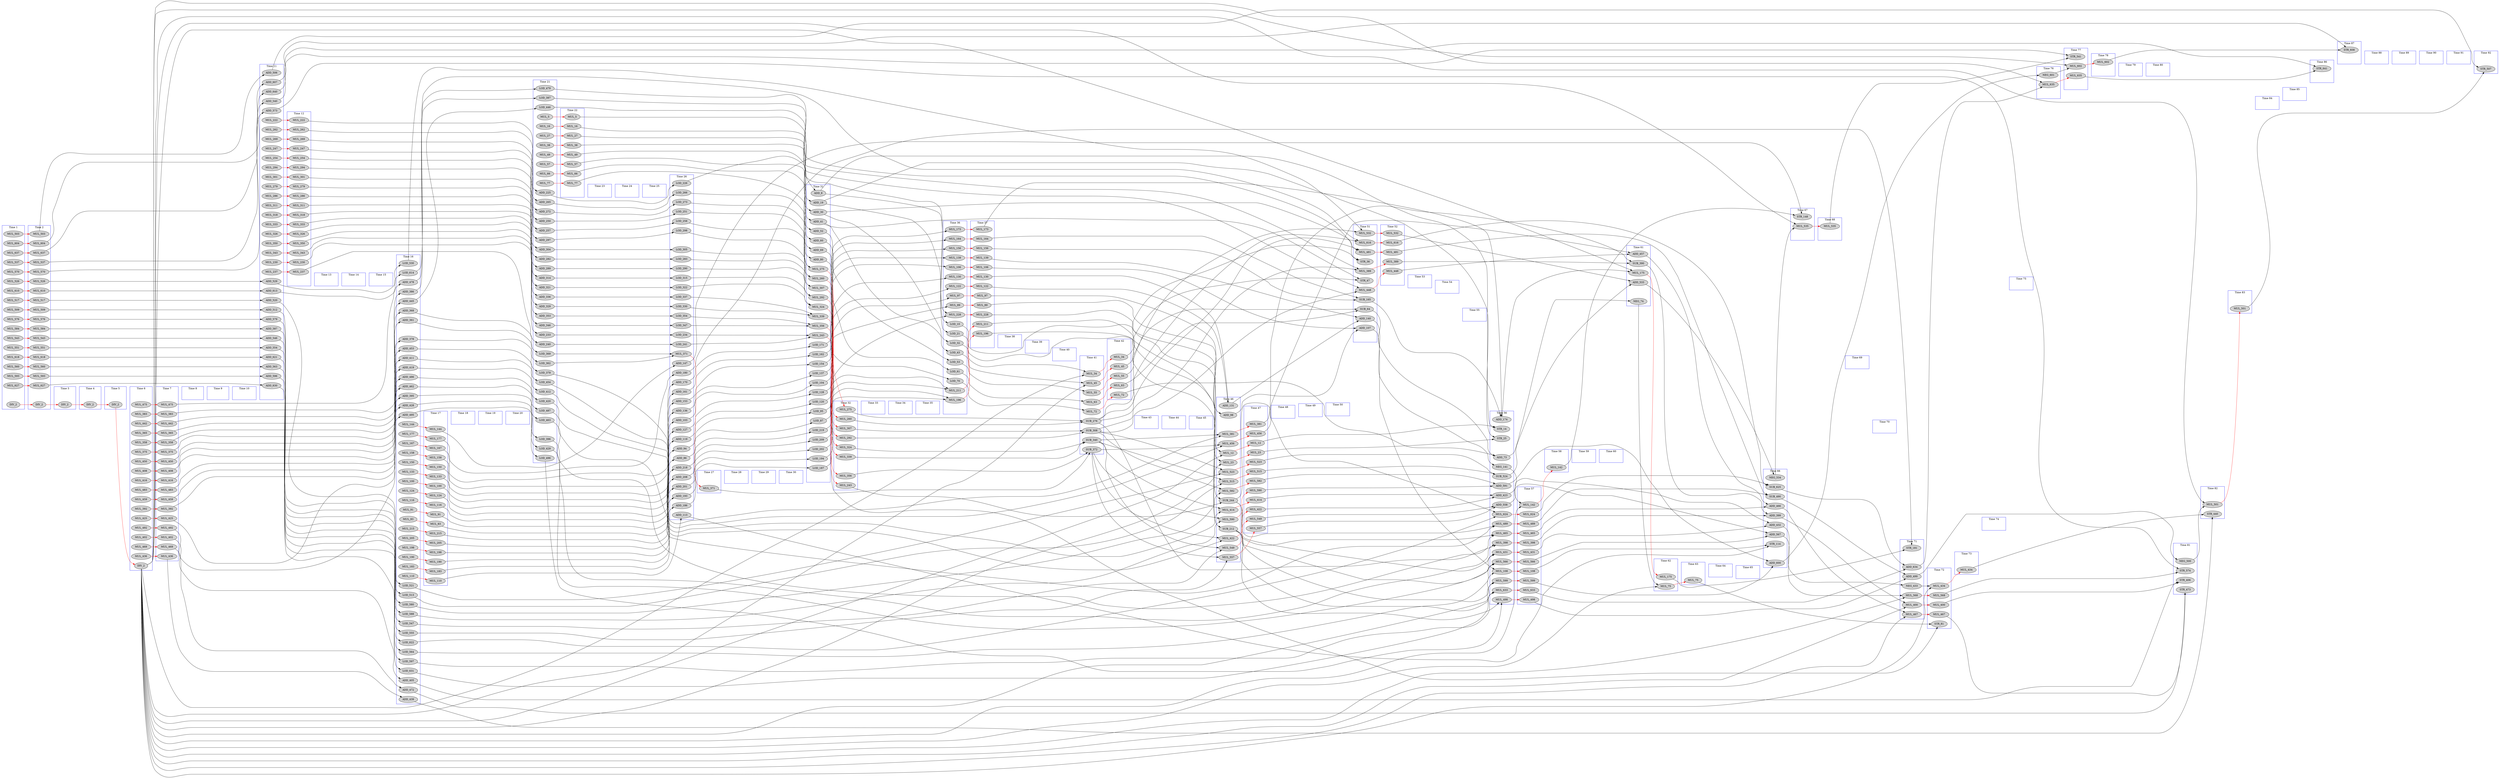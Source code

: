 digraph invert_matrix_general_dfg__3 {
  rankdir = LR;
  newrank="true"
  subgraph cluster_1 {
    rank=same;
    node [style=filled];
    label = "Time 1";
    color = blue;
    pseudo_1 [style=invis];
    DIV_2_0 [label=DIV_2]
    MUL_503_0 [label=MUL_503]
    MUL_509_0 [label=MUL_509]
    MUL_517_0 [label=MUL_517]
    MUL_526_0 [label=MUL_526]
    MUL_537_0 [label=MUL_537]
    MUL_543_0 [label=MUL_543]
    MUL_551_0 [label=MUL_551]
    MUL_560_0 [label=MUL_560]
    MUL_570_0 [label=MUL_570]
    MUL_576_0 [label=MUL_576]
    MUL_584_0 [label=MUL_584]
    MUL_593_0 [label=MUL_593]
    MUL_604_0 [label=MUL_604]
    MUL_610_0 [label=MUL_610]
    MUL_618_0 [label=MUL_618]
    MUL_627_0 [label=MUL_627]
    MUL_637_0 [label=MUL_637]
  }
  subgraph cluster_2 {
    rank=same;
    node [style=filled];
    label = "Time 2";
    color = blue;
    pseudo_2 [style=invis];
    DIV_2_1 [label=DIV_2]
    MUL_503_1 [label=MUL_503]
    MUL_509_1 [label=MUL_509]
    MUL_517_1 [label=MUL_517]
    MUL_526_1 [label=MUL_526]
    MUL_537_1 [label=MUL_537]
    MUL_543_1 [label=MUL_543]
    MUL_551_1 [label=MUL_551]
    MUL_560_1 [label=MUL_560]
    MUL_570_1 [label=MUL_570]
    MUL_576_1 [label=MUL_576]
    MUL_584_1 [label=MUL_584]
    MUL_593_1 [label=MUL_593]
    MUL_604_1 [label=MUL_604]
    MUL_610_1 [label=MUL_610]
    MUL_618_1 [label=MUL_618]
    MUL_627_1 [label=MUL_627]
    MUL_637_1 [label=MUL_637]
  }
  subgraph cluster_3 {
    rank=same;
    node [style=filled];
    label = "Time 3";
    color = blue;
    pseudo_3 [style=invis];
    DIV_2_2 [label=DIV_2]
  }
  subgraph cluster_4 {
    rank=same;
    node [style=filled];
    label = "Time 4";
    color = blue;
    pseudo_4 [style=invis];
    DIV_2_3 [label=DIV_2]
  }
  subgraph cluster_5 {
    rank=same;
    node [style=filled];
    label = "Time 5";
    color = blue;
    pseudo_5 [style=invis];
    DIV_2_4 [label=DIV_2]
  }
  subgraph cluster_6 {
    rank=same;
    node [style=filled];
    label = "Time 6";
    color = blue;
    pseudo_6 [style=invis];
    DIV_2_5 [label=DIV_2]
    MUL_358_0 [label=MUL_358]
    MUL_365_0 [label=MUL_365]
    MUL_375_0 [label=MUL_375]
    MUL_383_0 [label=MUL_383]
    MUL_392_0 [label=MUL_392]
    MUL_402_0 [label=MUL_402]
    MUL_408_0 [label=MUL_408]
    MUL_416_0 [label=MUL_416]
    MUL_425_0 [label=MUL_425]
    MUL_436_0 [label=MUL_436]
    MUL_442_0 [label=MUL_442]
    MUL_450_0 [label=MUL_450]
    MUL_459_0 [label=MUL_459]
    MUL_469_0 [label=MUL_469]
    MUL_475_0 [label=MUL_475]
    MUL_483_0 [label=MUL_483]
    MUL_492_0 [label=MUL_492]
  }
  subgraph cluster_7 {
    rank=same;
    node [style=filled];
    label = "Time 7";
    color = blue;
    pseudo_7 [style=invis];
    MUL_358_1 [label=MUL_358]
    MUL_365_1 [label=MUL_365]
    MUL_375_1 [label=MUL_375]
    MUL_383_1 [label=MUL_383]
    MUL_392_1 [label=MUL_392]
    MUL_402_1 [label=MUL_402]
    MUL_408_1 [label=MUL_408]
    MUL_416_1 [label=MUL_416]
    MUL_425_1 [label=MUL_425]
    MUL_436_1 [label=MUL_436]
    MUL_442_1 [label=MUL_442]
    MUL_450_1 [label=MUL_450]
    MUL_459_1 [label=MUL_459]
    MUL_469_1 [label=MUL_469]
    MUL_475_1 [label=MUL_475]
    MUL_483_1 [label=MUL_483]
    MUL_492_1 [label=MUL_492]
  }
  subgraph cluster_8 {
    rank=same;
    node [style=filled];
    label = "Time 8";
    color = blue;
    pseudo_8 [style=invis];
  }
  subgraph cluster_9 {
    rank=same;
    node [style=filled];
    label = "Time 9";
    color = blue;
    pseudo_9 [style=invis];
  }
  subgraph cluster_10 {
    rank=same;
    node [style=filled];
    label = "Time 10";
    color = blue;
    pseudo_10 [style=invis];
  }
  subgraph cluster_11 {
    rank=same;
    node [style=filled];
    label = "Time 11";
    color = blue;
    pseudo_11 [style=invis];
    MUL_222_0 [label=MUL_222]
    MUL_230_0 [label=MUL_230]
    MUL_237_0 [label=MUL_237]
    MUL_247_0 [label=MUL_247]
    MUL_254_0 [label=MUL_254]
    MUL_262_0 [label=MUL_262]
    MUL_269_0 [label=MUL_269]
    MUL_279_0 [label=MUL_279]
    MUL_286_0 [label=MUL_286]
    MUL_294_0 [label=MUL_294]
    MUL_301_0 [label=MUL_301]
    MUL_311_0 [label=MUL_311]
    MUL_318_0 [label=MUL_318]
    MUL_326_0 [label=MUL_326]
    MUL_333_0 [label=MUL_333]
    MUL_343_0 [label=MUL_343]
    MUL_350_0 [label=MUL_350]
    ADD_506
    ADD_512
    ADD_520
    ADD_529
    ADD_540
    ADD_546
    ADD_554
    ADD_563
    ADD_573
    ADD_579
    ADD_587
    ADD_596
    ADD_607
    ADD_613
    ADD_621
    ADD_630
    ADD_640
  }
  subgraph cluster_12 {
    rank=same;
    node [style=filled];
    label = "Time 12";
    color = blue;
    pseudo_12 [style=invis];
    MUL_222_1 [label=MUL_222]
    MUL_230_1 [label=MUL_230]
    MUL_237_1 [label=MUL_237]
    MUL_247_1 [label=MUL_247]
    MUL_254_1 [label=MUL_254]
    MUL_262_1 [label=MUL_262]
    MUL_269_1 [label=MUL_269]
    MUL_279_1 [label=MUL_279]
    MUL_286_1 [label=MUL_286]
    MUL_294_1 [label=MUL_294]
    MUL_301_1 [label=MUL_301]
    MUL_311_1 [label=MUL_311]
    MUL_318_1 [label=MUL_318]
    MUL_326_1 [label=MUL_326]
    MUL_333_1 [label=MUL_333]
    MUL_343_1 [label=MUL_343]
    MUL_350_1 [label=MUL_350]
  }
  subgraph cluster_13 {
    rank=same;
    node [style=filled];
    label = "Time 13";
    color = blue;
    pseudo_13 [style=invis];
  }
  subgraph cluster_14 {
    rank=same;
    node [style=filled];
    label = "Time 14";
    color = blue;
    pseudo_14 [style=invis];
  }
  subgraph cluster_15 {
    rank=same;
    node [style=filled];
    label = "Time 15";
    color = blue;
    pseudo_15 [style=invis];
  }
  subgraph cluster_16 {
    rank=same;
    node [style=filled];
    label = "Time 16";
    color = blue;
    pseudo_16 [style=invis];
    MUL_83_0 [label=MUL_83]
    MUL_91_0 [label=MUL_91]
    MUL_100_0 [label=MUL_100]
    MUL_110_0 [label=MUL_110]
    MUL_116_0 [label=MUL_116]
    MUL_124_0 [label=MUL_124]
    MUL_133_0 [label=MUL_133]
    MUL_144_0 [label=MUL_144]
    MUL_150_0 [label=MUL_150]
    MUL_158_0 [label=MUL_158]
    MUL_167_0 [label=MUL_167]
    MUL_177_0 [label=MUL_177]
    MUL_183_0 [label=MUL_183]
    MUL_190_0 [label=MUL_190]
    MUL_198_0 [label=MUL_198]
    MUL_205_0 [label=MUL_205]
    MUL_215_0 [label=MUL_215]
    ADD_361
    ADD_368
    ADD_378
    ADD_386
    ADD_395
    ADD_405
    ADD_411
    ADD_419
    ADD_428
    ADD_439
    ADD_445
    ADD_453
    ADD_462
    ADD_472
    ADD_478
    ADD_486
    ADD_495
    LOD_513
    LOD_521
    LOD_530
    LOD_547
    LOD_555
    LOD_564
    LOD_580
    LOD_588
    LOD_597
    LOD_614
    LOD_622
    LOD_631
  }
  subgraph cluster_17 {
    rank=same;
    node [style=filled];
    label = "Time 17";
    color = blue;
    pseudo_17 [style=invis];
    MUL_83_1 [label=MUL_83]
    MUL_91_1 [label=MUL_91]
    MUL_100_1 [label=MUL_100]
    MUL_110_1 [label=MUL_110]
    MUL_116_1 [label=MUL_116]
    MUL_124_1 [label=MUL_124]
    MUL_133_1 [label=MUL_133]
    MUL_144_1 [label=MUL_144]
    MUL_150_1 [label=MUL_150]
    MUL_158_1 [label=MUL_158]
    MUL_167_1 [label=MUL_167]
    MUL_177_1 [label=MUL_177]
    MUL_183_1 [label=MUL_183]
    MUL_190_1 [label=MUL_190]
    MUL_198_1 [label=MUL_198]
    MUL_205_1 [label=MUL_205]
    MUL_215_1 [label=MUL_215]
  }
  subgraph cluster_18 {
    rank=same;
    node [style=filled];
    label = "Time 18";
    color = blue;
    pseudo_18 [style=invis];
  }
  subgraph cluster_19 {
    rank=same;
    node [style=filled];
    label = "Time 19";
    color = blue;
    pseudo_19 [style=invis];
  }
  subgraph cluster_20 {
    rank=same;
    node [style=filled];
    label = "Time 20";
    color = blue;
    pseudo_20 [style=invis];
  }
  subgraph cluster_21 {
    rank=same;
    node [style=filled];
    label = "Time 21";
    color = blue;
    pseudo_21 [style=invis];
    MUL_5_0 [label=MUL_5]
    MUL_16_0 [label=MUL_16]
    MUL_27_0 [label=MUL_27]
    MUL_38_0 [label=MUL_38]
    MUL_49_0 [label=MUL_49]
    MUL_57_0 [label=MUL_57]
    MUL_66_0 [label=MUL_66]
    MUL_77_0 [label=MUL_77]
    ADD_225
    ADD_233
    ADD_240
    ADD_250
    ADD_257
    ADD_265
    ADD_272
    ADD_282
    ADD_289
    ADD_297
    ADD_304
    ADD_314
    ADD_321
    ADD_329
    ADD_336
    ADD_346
    ADD_353
    LOD_362
    LOD_369
    LOD_379
    LOD_387
    LOD_396
    LOD_412
    LOD_420
    LOD_429
    LOD_446
    LOD_454
    LOD_463
    LOD_479
    LOD_487
    LOD_496
  }
  subgraph cluster_22 {
    rank=same;
    node [style=filled];
    label = "Time 22";
    color = blue;
    pseudo_22 [style=invis];
    MUL_5_1 [label=MUL_5]
    MUL_16_1 [label=MUL_16]
    MUL_27_1 [label=MUL_27]
    MUL_38_1 [label=MUL_38]
    MUL_49_1 [label=MUL_49]
    MUL_57_1 [label=MUL_57]
    MUL_66_1 [label=MUL_66]
    MUL_77_1 [label=MUL_77]
  }
  subgraph cluster_23 {
    rank=same;
    node [style=filled];
    label = "Time 23";
    color = blue;
    pseudo_23 [style=invis];
  }
  subgraph cluster_24 {
    rank=same;
    node [style=filled];
    label = "Time 24";
    color = blue;
    pseudo_24 [style=invis];
  }
  subgraph cluster_25 {
    rank=same;
    node [style=filled];
    label = "Time 25";
    color = blue;
    pseudo_25 [style=invis];
  }
  subgraph cluster_26 {
    rank=same;
    node [style=filled];
    label = "Time 26";
    color = blue;
    pseudo_26 [style=invis];
    ADD_86
    ADD_94
    ADD_103
    ADD_113
    ADD_119
    ADD_127
    ADD_136
    ADD_147
    ADD_153
    ADD_161
    ADD_170
    ADD_180
    ADD_186
    ADD_193
    ADD_201
    ADD_208
    ADD_218
    LOD_226
    LOD_234
    LOD_241
    LOD_251
    LOD_258
    LOD_266
    LOD_273
    LOD_283
    LOD_290
    LOD_298
    LOD_305
    LOD_315
    LOD_322
    LOD_330
    LOD_337
    LOD_347
    LOD_354
    MUL_371_0 [label=MUL_371]
  }
  subgraph cluster_27 {
    rank=same;
    node [style=filled];
    label = "Time 27";
    color = blue;
    pseudo_27 [style=invis];
    MUL_371_1 [label=MUL_371]
  }
  subgraph cluster_28 {
    rank=same;
    node [style=filled];
    label = "Time 28";
    color = blue;
    pseudo_28 [style=invis];
  }
  subgraph cluster_29 {
    rank=same;
    node [style=filled];
    label = "Time 29";
    color = blue;
    pseudo_29 [style=invis];
  }
  subgraph cluster_30 {
    rank=same;
    node [style=filled];
    label = "Time 30";
    color = blue;
    pseudo_30 [style=invis];
  }
  subgraph cluster_31 {
    rank=same;
    node [style=filled];
    label = "Time 31";
    color = blue;
    pseudo_31 [style=invis];
    ADD_8
    ADD_19
    ADD_30
    ADD_41
    ADD_52
    ADD_60
    ADD_69
    ADD_80
    LOD_87
    LOD_95
    LOD_104
    LOD_120
    LOD_128
    LOD_137
    LOD_154
    LOD_162
    LOD_171
    LOD_187
    LOD_194
    LOD_202
    LOD_209
    LOD_219
    MUL_243_0 [label=MUL_243]
    MUL_260_0 [label=MUL_260]
    MUL_275_0 [label=MUL_275]
    MUL_292_0 [label=MUL_292]
    MUL_307_0 [label=MUL_307]
    MUL_324_0 [label=MUL_324]
    MUL_339_0 [label=MUL_339]
    MUL_356_0 [label=MUL_356]
  }
  subgraph cluster_32 {
    rank=same;
    node [style=filled];
    label = "Time 32";
    color = blue;
    pseudo_32 [style=invis];
    MUL_243_1 [label=MUL_243]
    MUL_260_1 [label=MUL_260]
    MUL_275_1 [label=MUL_275]
    MUL_292_1 [label=MUL_292]
    MUL_307_1 [label=MUL_307]
    MUL_324_1 [label=MUL_324]
    MUL_339_1 [label=MUL_339]
    MUL_356_1 [label=MUL_356]
  }
  subgraph cluster_33 {
    rank=same;
    node [style=filled];
    label = "Time 33";
    color = blue;
    pseudo_33 [style=invis];
  }
  subgraph cluster_34 {
    rank=same;
    node [style=filled];
    label = "Time 34";
    color = blue;
    pseudo_34 [style=invis];
  }
  subgraph cluster_35 {
    rank=same;
    node [style=filled];
    label = "Time 35";
    color = blue;
    pseudo_35 [style=invis];
  }
  subgraph cluster_36 {
    rank=same;
    node [style=filled];
    label = "Time 36";
    color = blue;
    pseudo_36 [style=invis];
    LOD_10
    LOD_21
    LOD_32
    LOD_43
    LOD_53
    LOD_61
    LOD_70
    MUL_89_0 [label=MUL_89]
    MUL_97_0 [label=MUL_97]
    MUL_106_0 [label=MUL_106]
    MUL_122_0 [label=MUL_122]
    MUL_130_0 [label=MUL_130]
    MUL_139_0 [label=MUL_139]
    MUL_156_0 [label=MUL_156]
    MUL_164_0 [label=MUL_164]
    MUL_173_0 [label=MUL_173]
    MUL_196_0 [label=MUL_196]
    MUL_211_0 [label=MUL_211]
    MUL_228_0 [label=MUL_228]
  }
  subgraph cluster_37 {
    rank=same;
    node [style=filled];
    label = "Time 37";
    color = blue;
    pseudo_37 [style=invis];
    MUL_89_1 [label=MUL_89]
    MUL_97_1 [label=MUL_97]
    MUL_106_1 [label=MUL_106]
    MUL_122_1 [label=MUL_122]
    MUL_130_1 [label=MUL_130]
    MUL_139_1 [label=MUL_139]
    MUL_156_1 [label=MUL_156]
    MUL_164_1 [label=MUL_164]
    MUL_173_1 [label=MUL_173]
    MUL_196_1 [label=MUL_196]
    MUL_211_1 [label=MUL_211]
    MUL_228_1 [label=MUL_228]
  }
  subgraph cluster_38 {
    rank=same;
    node [style=filled];
    label = "Time 38";
    color = blue;
    pseudo_38 [style=invis];
  }
  subgraph cluster_39 {
    rank=same;
    node [style=filled];
    label = "Time 39";
    color = blue;
    pseudo_39 [style=invis];
  }
  subgraph cluster_40 {
    rank=same;
    node [style=filled];
    label = "Time 40";
    color = blue;
    pseudo_40 [style=invis];
  }
  subgraph cluster_41 {
    rank=same;
    node [style=filled];
    label = "Time 41";
    color = blue;
    pseudo_41 [style=invis];
    MUL_34_0 [label=MUL_34]
    MUL_45_0 [label=MUL_45]
    MUL_55_0 [label=MUL_55]
    MUL_63_0 [label=MUL_63]
    MUL_72_0 [label=MUL_72]
    SUB_276
    SUB_308
    SUB_340
    SUB_372
  }
  subgraph cluster_42 {
    rank=same;
    node [style=filled];
    label = "Time 42";
    color = blue;
    pseudo_42 [style=invis];
    MUL_34_1 [label=MUL_34]
    MUL_45_1 [label=MUL_45]
    MUL_55_1 [label=MUL_55]
    MUL_63_1 [label=MUL_63]
    MUL_72_1 [label=MUL_72]
  }
  subgraph cluster_43 {
    rank=same;
    node [style=filled];
    label = "Time 43";
    color = blue;
    pseudo_43 [style=invis];
  }
  subgraph cluster_44 {
    rank=same;
    node [style=filled];
    label = "Time 44";
    color = blue;
    pseudo_44 [style=invis];
  }
  subgraph cluster_45 {
    rank=same;
    node [style=filled];
    label = "Time 45";
    color = blue;
    pseudo_45 [style=invis];
  }
  subgraph cluster_46 {
    rank=same;
    node [style=filled];
    label = "Time 46";
    color = blue;
    pseudo_46 [style=invis];
    MUL_12_0 [label=MUL_12]
    MUL_23_0 [label=MUL_23]
    ADD_98
    ADD_131
    SUB_212
    SUB_244
    MUL_381_0 [label=MUL_381]
    MUL_414_0 [label=MUL_414]
    MUL_422_0 [label=MUL_422]
    MUL_456_0 [label=MUL_456]
    MUL_515_0 [label=MUL_515]
    MUL_523_0 [label=MUL_523]
    MUL_549_0 [label=MUL_549]
    MUL_557_0 [label=MUL_557]
    MUL_582_0 [label=MUL_582]
    MUL_590_0 [label=MUL_590]
  }
  subgraph cluster_47 {
    rank=same;
    node [style=filled];
    label = "Time 47";
    color = blue;
    pseudo_47 [style=invis];
    MUL_12_1 [label=MUL_12]
    MUL_23_1 [label=MUL_23]
    MUL_381_1 [label=MUL_381]
    MUL_414_1 [label=MUL_414]
    MUL_422_1 [label=MUL_422]
    MUL_456_1 [label=MUL_456]
    MUL_515_1 [label=MUL_515]
    MUL_523_1 [label=MUL_523]
    MUL_549_1 [label=MUL_549]
    MUL_557_1 [label=MUL_557]
    MUL_582_1 [label=MUL_582]
    MUL_590_1 [label=MUL_590]
  }
  subgraph cluster_48 {
    rank=same;
    node [style=filled];
    label = "Time 48";
    color = blue;
    pseudo_48 [style=invis];
  }
  subgraph cluster_49 {
    rank=same;
    node [style=filled];
    label = "Time 49";
    color = blue;
    pseudo_49 [style=invis];
  }
  subgraph cluster_50 {
    rank=same;
    node [style=filled];
    label = "Time 50";
    color = blue;
    pseudo_50 [style=invis];
  }
  subgraph cluster_51 {
    rank=same;
    node [style=filled];
    label = "Time 51";
    color = blue;
    pseudo_51 [style=invis];
    STR_36
    STR_47
    SUB_64
    ADD_107
    ADD_140
    SUB_165
    MUL_389_0 [label=MUL_389]
    MUL_448_0 [label=MUL_448]
    MUL_481_0 [label=MUL_481]
    MUL_532_0 [label=MUL_532]
    MUL_616_0 [label=MUL_616]
  }
  subgraph cluster_52 {
    rank=same;
    node [style=filled];
    label = "Time 52";
    color = blue;
    pseudo_52 [style=invis];
    MUL_389_1 [label=MUL_389]
    MUL_448_1 [label=MUL_448]
    MUL_481_1 [label=MUL_481]
    MUL_532_1 [label=MUL_532]
    MUL_616_1 [label=MUL_616]
  }
  subgraph cluster_53 {
    rank=same;
    node [style=filled];
    label = "Time 53";
    color = blue;
    pseudo_53 [style=invis];
  }
  subgraph cluster_54 {
    rank=same;
    node [style=filled];
    label = "Time 54";
    color = blue;
    pseudo_54 [style=invis];
  }
  subgraph cluster_55 {
    rank=same;
    node [style=filled];
    label = "Time 55";
    color = blue;
    pseudo_55 [style=invis];
  }
  subgraph cluster_56 {
    rank=same;
    node [style=filled];
    label = "Time 56";
    color = blue;
    pseudo_56 [style=invis];
    STR_14
    STR_25
    ADD_73
    MUL_108_0 [label=MUL_108]
    NEG_141
    ADD_174
    MUL_398_0 [label=MUL_398]
    ADD_423
    MUL_431_0 [label=MUL_431]
    MUL_465_0 [label=MUL_465]
    MUL_489_0 [label=MUL_489]
    MUL_498_0 [label=MUL_498]
    SUB_524
    ADD_558
    MUL_566_0 [label=MUL_566]
    ADD_591
    MUL_599_0 [label=MUL_599]
    MUL_624_0 [label=MUL_624]
    MUL_633_0 [label=MUL_633]
  }
  subgraph cluster_57 {
    rank=same;
    node [style=filled];
    label = "Time 57";
    color = blue;
    pseudo_57 [style=invis];
    MUL_108_1 [label=MUL_108]
    MUL_142_0 [label=MUL_142]
    MUL_398_1 [label=MUL_398]
    MUL_431_1 [label=MUL_431]
    MUL_465_1 [label=MUL_465]
    MUL_489_1 [label=MUL_489]
    MUL_498_1 [label=MUL_498]
    MUL_566_1 [label=MUL_566]
    MUL_599_1 [label=MUL_599]
    MUL_624_1 [label=MUL_624]
    MUL_633_1 [label=MUL_633]
  }
  subgraph cluster_58 {
    rank=same;
    node [style=filled];
    label = "Time 58";
    color = blue;
    pseudo_58 [style=invis];
    MUL_142_1 [label=MUL_142]
  }
  subgraph cluster_59 {
    rank=same;
    node [style=filled];
    label = "Time 59";
    color = blue;
    pseudo_59 [style=invis];
  }
  subgraph cluster_60 {
    rank=same;
    node [style=filled];
    label = "Time 60";
    color = blue;
    pseudo_60 [style=invis];
  }
  subgraph cluster_61 {
    rank=same;
    node [style=filled];
    label = "Time 61";
    color = blue;
    pseudo_61 [style=invis];
    NEG_74
    MUL_175_0 [label=MUL_175]
    SUB_390
    ADD_457
    ADD_533
  }
  subgraph cluster_62 {
    rank=same;
    node [style=filled];
    label = "Time 62";
    color = blue;
    pseudo_62 [style=invis];
    MUL_75_0 [label=MUL_75]
    MUL_175_1 [label=MUL_175]
  }
  subgraph cluster_63 {
    rank=same;
    node [style=filled];
    label = "Time 63";
    color = blue;
    pseudo_63 [style=invis];
    MUL_75_1 [label=MUL_75]
  }
  subgraph cluster_64 {
    rank=same;
    node [style=filled];
    label = "Time 64";
    color = blue;
    pseudo_64 [style=invis];
  }
  subgraph cluster_65 {
    rank=same;
    node [style=filled];
    label = "Time 65";
    color = blue;
    pseudo_65 [style=invis];
  }
  subgraph cluster_66 {
    rank=same;
    node [style=filled];
    label = "Time 66";
    color = blue;
    pseudo_66 [style=invis];
    STR_114
    ADD_399
    ADD_432
    ADD_466
    SUB_490
    NEG_534
    ADD_567
    ADD_600
    SUB_625
  }
  subgraph cluster_67 {
    rank=same;
    node [style=filled];
    label = "Time 67";
    color = blue;
    pseudo_67 [style=invis];
    STR_148
    MUL_535_0 [label=MUL_535]
  }
  subgraph cluster_68 {
    rank=same;
    node [style=filled];
    label = "Time 68";
    color = blue;
    pseudo_68 [style=invis];
    MUL_535_1 [label=MUL_535]
  }
  subgraph cluster_69 {
    rank=same;
    node [style=filled];
    label = "Time 69";
    color = blue;
    pseudo_69 [style=invis];
  }
  subgraph cluster_70 {
    rank=same;
    node [style=filled];
    label = "Time 70";
    color = blue;
    pseudo_70 [style=invis];
  }
  subgraph cluster_71 {
    rank=same;
    node [style=filled];
    label = "Time 71";
    color = blue;
    pseudo_71 [style=invis];
    STR_181
    MUL_400_0 [label=MUL_400]
    NEG_433
    MUL_467_0 [label=MUL_467]
    ADD_499
    MUL_568_0 [label=MUL_568]
    ADD_634
  }
  subgraph cluster_72 {
    rank=same;
    node [style=filled];
    label = "Time 72";
    color = blue;
    pseudo_72 [style=invis];
    STR_81
    MUL_400_1 [label=MUL_400]
    MUL_434_0 [label=MUL_434]
    MUL_467_1 [label=MUL_467]
    MUL_568_1 [label=MUL_568]
  }
  subgraph cluster_73 {
    rank=same;
    node [style=filled];
    label = "Time 73";
    color = blue;
    pseudo_73 [style=invis];
    MUL_434_1 [label=MUL_434]
  }
  subgraph cluster_74 {
    rank=same;
    node [style=filled];
    label = "Time 74";
    color = blue;
    pseudo_74 [style=invis];
  }
  subgraph cluster_75 {
    rank=same;
    node [style=filled];
    label = "Time 75";
    color = blue;
    pseudo_75 [style=invis];
  }
  subgraph cluster_76 {
    rank=same;
    node [style=filled];
    label = "Time 76";
    color = blue;
    pseudo_76 [style=invis];
    NEG_601
    MUL_635_0 [label=MUL_635]
  }
  subgraph cluster_77 {
    rank=same;
    node [style=filled];
    label = "Time 77";
    color = blue;
    pseudo_77 [style=invis];
    STR_541
    MUL_602_0 [label=MUL_602]
    MUL_635_1 [label=MUL_635]
  }
  subgraph cluster_78 {
    rank=same;
    node [style=filled];
    label = "Time 78";
    color = blue;
    pseudo_78 [style=invis];
    MUL_602_1 [label=MUL_602]
  }
  subgraph cluster_79 {
    rank=same;
    node [style=filled];
    label = "Time 79";
    color = blue;
    pseudo_79 [style=invis];
  }
  subgraph cluster_80 {
    rank=same;
    node [style=filled];
    label = "Time 80";
    color = blue;
    pseudo_80 [style=invis];
  }
  subgraph cluster_81 {
    rank=same;
    node [style=filled];
    label = "Time 81";
    color = blue;
    pseudo_81 [style=invis];
    STR_406
    STR_473
    NEG_500
    STR_574
  }
  subgraph cluster_82 {
    rank=same;
    node [style=filled];
    label = "Time 82";
    color = blue;
    pseudo_82 [style=invis];
    STR_440
    MUL_501_0 [label=MUL_501]
  }
  subgraph cluster_83 {
    rank=same;
    node [style=filled];
    label = "Time 83";
    color = blue;
    pseudo_83 [style=invis];
    MUL_501_1 [label=MUL_501]
  }
  subgraph cluster_84 {
    rank=same;
    node [style=filled];
    label = "Time 84";
    color = blue;
    pseudo_84 [style=invis];
  }
  subgraph cluster_85 {
    rank=same;
    node [style=filled];
    label = "Time 85";
    color = blue;
    pseudo_85 [style=invis];
  }
  subgraph cluster_86 {
    rank=same;
    node [style=filled];
    label = "Time 86";
    color = blue;
    pseudo_86 [style=invis];
    STR_641
  }
  subgraph cluster_87 {
    rank=same;
    node [style=filled];
    label = "Time 87";
    color = blue;
    pseudo_87 [style=invis];
    STR_608
  }
  subgraph cluster_88 {
    rank=same;
    node [style=filled];
    label = "Time 88";
    color = blue;
    pseudo_88 [style=invis];
  }
  subgraph cluster_89 {
    rank=same;
    node [style=filled];
    label = "Time 89";
    color = blue;
    pseudo_89 [style=invis];
  }
  subgraph cluster_90 {
    rank=same;
    node [style=filled];
    label = "Time 90";
    color = blue;
    pseudo_90 [style=invis];
  }
  subgraph cluster_91 {
    rank=same;
    node [style=filled];
    label = "Time 91";
    color = blue;
    pseudo_91 [style=invis];
  }
  subgraph cluster_92 {
    rank=same;
    node [style=filled];
    label = "Time 92";
    color = blue;
    pseudo_92 [style=invis];
    STR_507
  }
    pseudo_1->pseudo_2 [style=invis];
    pseudo_2->pseudo_3 [style=invis];
    pseudo_3->pseudo_4 [style=invis];
    pseudo_4->pseudo_5 [style=invis];
    pseudo_5->pseudo_6 [style=invis];
    pseudo_6->pseudo_7 [style=invis];
    pseudo_7->pseudo_8 [style=invis];
    pseudo_8->pseudo_9 [style=invis];
    pseudo_9->pseudo_10 [style=invis];
    pseudo_10->pseudo_11 [style=invis];
    pseudo_11->pseudo_12 [style=invis];
    pseudo_12->pseudo_13 [style=invis];
    pseudo_13->pseudo_14 [style=invis];
    pseudo_14->pseudo_15 [style=invis];
    pseudo_15->pseudo_16 [style=invis];
    pseudo_16->pseudo_17 [style=invis];
    pseudo_17->pseudo_18 [style=invis];
    pseudo_18->pseudo_19 [style=invis];
    pseudo_19->pseudo_20 [style=invis];
    pseudo_20->pseudo_21 [style=invis];
    pseudo_21->pseudo_22 [style=invis];
    pseudo_22->pseudo_23 [style=invis];
    pseudo_23->pseudo_24 [style=invis];
    pseudo_24->pseudo_25 [style=invis];
    pseudo_25->pseudo_26 [style=invis];
    pseudo_26->pseudo_27 [style=invis];
    pseudo_27->pseudo_28 [style=invis];
    pseudo_28->pseudo_29 [style=invis];
    pseudo_29->pseudo_30 [style=invis];
    pseudo_30->pseudo_31 [style=invis];
    pseudo_31->pseudo_32 [style=invis];
    pseudo_32->pseudo_33 [style=invis];
    pseudo_33->pseudo_34 [style=invis];
    pseudo_34->pseudo_35 [style=invis];
    pseudo_35->pseudo_36 [style=invis];
    pseudo_36->pseudo_37 [style=invis];
    pseudo_37->pseudo_38 [style=invis];
    pseudo_38->pseudo_39 [style=invis];
    pseudo_39->pseudo_40 [style=invis];
    pseudo_40->pseudo_41 [style=invis];
    pseudo_41->pseudo_42 [style=invis];
    pseudo_42->pseudo_43 [style=invis];
    pseudo_43->pseudo_44 [style=invis];
    pseudo_44->pseudo_45 [style=invis];
    pseudo_45->pseudo_46 [style=invis];
    pseudo_46->pseudo_47 [style=invis];
    pseudo_47->pseudo_48 [style=invis];
    pseudo_48->pseudo_49 [style=invis];
    pseudo_49->pseudo_50 [style=invis];
    pseudo_50->pseudo_51 [style=invis];
    pseudo_51->pseudo_52 [style=invis];
    pseudo_52->pseudo_53 [style=invis];
    pseudo_53->pseudo_54 [style=invis];
    pseudo_54->pseudo_55 [style=invis];
    pseudo_55->pseudo_56 [style=invis];
    pseudo_56->pseudo_57 [style=invis];
    pseudo_57->pseudo_58 [style=invis];
    pseudo_58->pseudo_59 [style=invis];
    pseudo_59->pseudo_60 [style=invis];
    pseudo_60->pseudo_61 [style=invis];
    pseudo_61->pseudo_62 [style=invis];
    pseudo_62->pseudo_63 [style=invis];
    pseudo_63->pseudo_64 [style=invis];
    pseudo_64->pseudo_65 [style=invis];
    pseudo_65->pseudo_66 [style=invis];
    pseudo_66->pseudo_67 [style=invis];
    pseudo_67->pseudo_68 [style=invis];
    pseudo_68->pseudo_69 [style=invis];
    pseudo_69->pseudo_70 [style=invis];
    pseudo_70->pseudo_71 [style=invis];
    pseudo_71->pseudo_72 [style=invis];
    pseudo_72->pseudo_73 [style=invis];
    pseudo_73->pseudo_74 [style=invis];
    pseudo_74->pseudo_75 [style=invis];
    pseudo_75->pseudo_76 [style=invis];
    pseudo_76->pseudo_77 [style=invis];
    pseudo_77->pseudo_78 [style=invis];
    pseudo_78->pseudo_79 [style=invis];
    pseudo_79->pseudo_80 [style=invis];
    pseudo_80->pseudo_81 [style=invis];
    pseudo_81->pseudo_82 [style=invis];
    pseudo_82->pseudo_83 [style=invis];
    pseudo_83->pseudo_84 [style=invis];
    pseudo_84->pseudo_85 [style=invis];
    pseudo_85->pseudo_86 [style=invis];
    pseudo_86->pseudo_87 [style=invis];
    pseudo_87->pseudo_88 [style=invis];
    pseudo_88->pseudo_89 [style=invis];
    pseudo_89->pseudo_90 [style=invis];
    pseudo_90->pseudo_91 [style=invis];
    pseudo_91->pseudo_92 [style=invis];
    DIV_2_0 -> DIV_2_1 [color=red];
    DIV_2_1 -> DIV_2_2 [color=red];
    DIV_2_2 -> DIV_2_3 [color=red];
    DIV_2_3 -> DIV_2_4 [color=red];
    DIV_2_4 -> DIV_2_5 [color=red];
    MUL_5_0 -> MUL_5_1 [color=red];
    MUL_12_0 -> MUL_12_1 [color=red];
    MUL_16_0 -> MUL_16_1 [color=red];
    MUL_23_0 -> MUL_23_1 [color=red];
    MUL_27_0 -> MUL_27_1 [color=red];
    MUL_34_0 -> MUL_34_1 [color=red];
    MUL_38_0 -> MUL_38_1 [color=red];
    MUL_45_0 -> MUL_45_1 [color=red];
    MUL_49_0 -> MUL_49_1 [color=red];
    MUL_55_0 -> MUL_55_1 [color=red];
    MUL_57_0 -> MUL_57_1 [color=red];
    MUL_63_0 -> MUL_63_1 [color=red];
    MUL_66_0 -> MUL_66_1 [color=red];
    MUL_72_0 -> MUL_72_1 [color=red];
    MUL_75_0 -> MUL_75_1 [color=red];
    MUL_77_0 -> MUL_77_1 [color=red];
    MUL_83_0 -> MUL_83_1 [color=red];
    MUL_89_0 -> MUL_89_1 [color=red];
    MUL_91_0 -> MUL_91_1 [color=red];
    MUL_97_0 -> MUL_97_1 [color=red];
    MUL_100_0 -> MUL_100_1 [color=red];
    MUL_106_0 -> MUL_106_1 [color=red];
    MUL_108_0 -> MUL_108_1 [color=red];
    MUL_110_0 -> MUL_110_1 [color=red];
    MUL_116_0 -> MUL_116_1 [color=red];
    MUL_122_0 -> MUL_122_1 [color=red];
    MUL_124_0 -> MUL_124_1 [color=red];
    MUL_130_0 -> MUL_130_1 [color=red];
    MUL_133_0 -> MUL_133_1 [color=red];
    MUL_139_0 -> MUL_139_1 [color=red];
    MUL_142_0 -> MUL_142_1 [color=red];
    MUL_144_0 -> MUL_144_1 [color=red];
    MUL_150_0 -> MUL_150_1 [color=red];
    MUL_156_0 -> MUL_156_1 [color=red];
    MUL_158_0 -> MUL_158_1 [color=red];
    MUL_164_0 -> MUL_164_1 [color=red];
    MUL_167_0 -> MUL_167_1 [color=red];
    MUL_173_0 -> MUL_173_1 [color=red];
    MUL_175_0 -> MUL_175_1 [color=red];
    MUL_177_0 -> MUL_177_1 [color=red];
    MUL_183_0 -> MUL_183_1 [color=red];
    MUL_190_0 -> MUL_190_1 [color=red];
    MUL_196_0 -> MUL_196_1 [color=red];
    MUL_198_0 -> MUL_198_1 [color=red];
    MUL_205_0 -> MUL_205_1 [color=red];
    MUL_211_0 -> MUL_211_1 [color=red];
    MUL_215_0 -> MUL_215_1 [color=red];
    MUL_222_0 -> MUL_222_1 [color=red];
    MUL_228_0 -> MUL_228_1 [color=red];
    MUL_230_0 -> MUL_230_1 [color=red];
    MUL_237_0 -> MUL_237_1 [color=red];
    MUL_243_0 -> MUL_243_1 [color=red];
    MUL_247_0 -> MUL_247_1 [color=red];
    MUL_254_0 -> MUL_254_1 [color=red];
    MUL_260_0 -> MUL_260_1 [color=red];
    MUL_262_0 -> MUL_262_1 [color=red];
    MUL_269_0 -> MUL_269_1 [color=red];
    MUL_275_0 -> MUL_275_1 [color=red];
    MUL_279_0 -> MUL_279_1 [color=red];
    MUL_286_0 -> MUL_286_1 [color=red];
    MUL_292_0 -> MUL_292_1 [color=red];
    MUL_294_0 -> MUL_294_1 [color=red];
    MUL_301_0 -> MUL_301_1 [color=red];
    MUL_307_0 -> MUL_307_1 [color=red];
    MUL_311_0 -> MUL_311_1 [color=red];
    MUL_318_0 -> MUL_318_1 [color=red];
    MUL_324_0 -> MUL_324_1 [color=red];
    MUL_326_0 -> MUL_326_1 [color=red];
    MUL_333_0 -> MUL_333_1 [color=red];
    MUL_339_0 -> MUL_339_1 [color=red];
    MUL_343_0 -> MUL_343_1 [color=red];
    MUL_350_0 -> MUL_350_1 [color=red];
    MUL_356_0 -> MUL_356_1 [color=red];
    MUL_358_0 -> MUL_358_1 [color=red];
    MUL_365_0 -> MUL_365_1 [color=red];
    MUL_371_0 -> MUL_371_1 [color=red];
    MUL_375_0 -> MUL_375_1 [color=red];
    MUL_381_0 -> MUL_381_1 [color=red];
    MUL_383_0 -> MUL_383_1 [color=red];
    MUL_389_0 -> MUL_389_1 [color=red];
    MUL_392_0 -> MUL_392_1 [color=red];
    MUL_398_0 -> MUL_398_1 [color=red];
    MUL_400_0 -> MUL_400_1 [color=red];
    MUL_402_0 -> MUL_402_1 [color=red];
    MUL_408_0 -> MUL_408_1 [color=red];
    MUL_414_0 -> MUL_414_1 [color=red];
    MUL_416_0 -> MUL_416_1 [color=red];
    MUL_422_0 -> MUL_422_1 [color=red];
    MUL_425_0 -> MUL_425_1 [color=red];
    MUL_431_0 -> MUL_431_1 [color=red];
    MUL_434_0 -> MUL_434_1 [color=red];
    MUL_436_0 -> MUL_436_1 [color=red];
    MUL_442_0 -> MUL_442_1 [color=red];
    MUL_448_0 -> MUL_448_1 [color=red];
    MUL_450_0 -> MUL_450_1 [color=red];
    MUL_456_0 -> MUL_456_1 [color=red];
    MUL_459_0 -> MUL_459_1 [color=red];
    MUL_465_0 -> MUL_465_1 [color=red];
    MUL_467_0 -> MUL_467_1 [color=red];
    MUL_469_0 -> MUL_469_1 [color=red];
    MUL_475_0 -> MUL_475_1 [color=red];
    MUL_481_0 -> MUL_481_1 [color=red];
    MUL_483_0 -> MUL_483_1 [color=red];
    MUL_489_0 -> MUL_489_1 [color=red];
    MUL_492_0 -> MUL_492_1 [color=red];
    MUL_498_0 -> MUL_498_1 [color=red];
    MUL_501_0 -> MUL_501_1 [color=red];
    MUL_503_0 -> MUL_503_1 [color=red];
    MUL_509_0 -> MUL_509_1 [color=red];
    MUL_515_0 -> MUL_515_1 [color=red];
    MUL_517_0 -> MUL_517_1 [color=red];
    MUL_523_0 -> MUL_523_1 [color=red];
    MUL_526_0 -> MUL_526_1 [color=red];
    MUL_532_0 -> MUL_532_1 [color=red];
    MUL_535_0 -> MUL_535_1 [color=red];
    MUL_537_0 -> MUL_537_1 [color=red];
    MUL_543_0 -> MUL_543_1 [color=red];
    MUL_549_0 -> MUL_549_1 [color=red];
    MUL_551_0 -> MUL_551_1 [color=red];
    MUL_557_0 -> MUL_557_1 [color=red];
    MUL_560_0 -> MUL_560_1 [color=red];
    MUL_566_0 -> MUL_566_1 [color=red];
    MUL_568_0 -> MUL_568_1 [color=red];
    MUL_570_0 -> MUL_570_1 [color=red];
    MUL_576_0 -> MUL_576_1 [color=red];
    MUL_582_0 -> MUL_582_1 [color=red];
    MUL_584_0 -> MUL_584_1 [color=red];
    MUL_590_0 -> MUL_590_1 [color=red];
    MUL_593_0 -> MUL_593_1 [color=red];
    MUL_599_0 -> MUL_599_1 [color=red];
    MUL_602_0 -> MUL_602_1 [color=red];
    MUL_604_0 -> MUL_604_1 [color=red];
    MUL_610_0 -> MUL_610_1 [color=red];
    MUL_616_0 -> MUL_616_1 [color=red];
    MUL_618_0 -> MUL_618_1 [color=red];
    MUL_624_0 -> MUL_624_1 [color=red];
    MUL_627_0 -> MUL_627_1 [color=red];
    MUL_633_0 -> MUL_633_1 [color=red];
    MUL_635_0 -> MUL_635_1 [color=red];
    MUL_637_0 -> MUL_637_1 [color=red];
    DIV_2_5 -> MUL_12_0 [ name = 1 ];
    DIV_2_5 -> MUL_23_0 [ name = 2 ];
    DIV_2_5 -> MUL_34_0 [ name = 3 ];
    DIV_2_5 -> MUL_45_0 [ name = 4 ];
    DIV_2_5 -> MUL_75_0 [ name = 5 ];
    DIV_2_5 -> MUL_108_0 [ name = 6 ];
    DIV_2_5 -> MUL_142_0 [ name = 7 ];
    DIV_2_5 -> MUL_175_0 [ name = 8 ];
    DIV_2_5 -> MUL_400_0 [ name = 9 ];
    DIV_2_5 -> MUL_434_0 [ name = 10 ];
    DIV_2_5 -> MUL_467_0 [ name = 11 ];
    DIV_2_5 -> MUL_501_0 [ name = 12 ];
    DIV_2_5 -> MUL_535_0 [ name = 13 ];
    DIV_2_5 -> MUL_568_0 [ name = 14 ];
    DIV_2_5 -> MUL_602_0 [ name = 15 ];
    DIV_2_5 -> MUL_635_0 [ name = 16 ];
    MUL_5_1 -> ADD_8 [ name = 18 ];
    ADD_8 -> LOD_10 [ name = 20 ];
    ADD_8 -> STR_14 [ name = 21 ];
    LOD_10 -> MUL_12_0 [ name = 22 ];
    MUL_12_1 -> STR_14 [ name = 23 ];
    MUL_16_1 -> ADD_19 [ name = 25 ];
    ADD_19 -> LOD_21 [ name = 27 ];
    ADD_19 -> STR_25 [ name = 28 ];
    LOD_21 -> MUL_23_0 [ name = 29 ];
    MUL_23_1 -> STR_25 [ name = 30 ];
    MUL_27_1 -> ADD_30 [ name = 32 ];
    ADD_30 -> LOD_32 [ name = 34 ];
    ADD_30 -> STR_36 [ name = 35 ];
    LOD_32 -> MUL_34_0 [ name = 36 ];
    MUL_34_1 -> STR_36 [ name = 37 ];
    MUL_38_1 -> ADD_41 [ name = 39 ];
    ADD_41 -> LOD_43 [ name = 41 ];
    ADD_41 -> STR_47 [ name = 42 ];
    LOD_43 -> MUL_45_0 [ name = 43 ];
    MUL_45_1 -> STR_47 [ name = 44 ];
    MUL_49_1 -> ADD_52 [ name = 46 ];
    ADD_52 -> LOD_53 [ name = 47 ];
    LOD_53 -> MUL_55_0 [ name = 48 ];
    MUL_55_1 -> SUB_64 [ name = 49 ];
    MUL_57_1 -> ADD_60 [ name = 51 ];
    ADD_60 -> LOD_61 [ name = 52 ];
    LOD_61 -> MUL_63_0 [ name = 53 ];
    MUL_63_1 -> SUB_64 [ name = 54 ];
    SUB_64 -> ADD_73 [ name = 55 ];
    MUL_66_1 -> ADD_69 [ name = 57 ];
    ADD_69 -> LOD_70 [ name = 58 ];
    LOD_70 -> MUL_72_0 [ name = 59 ];
    MUL_72_1 -> ADD_73 [ name = 60 ];
    ADD_73 -> NEG_74 [ name = 61 ];
    NEG_74 -> MUL_75_0 [ name = 62 ];
    MUL_75_1 -> STR_81 [ name = 63 ];
    MUL_77_1 -> ADD_80 [ name = 65 ];
    ADD_80 -> STR_81 [ name = 67 ];
    MUL_83_1 -> ADD_86 [ name = 69 ];
    ADD_86 -> LOD_87 [ name = 70 ];
    LOD_87 -> MUL_89_0 [ name = 71 ];
    MUL_89_1 -> ADD_98 [ name = 72 ];
    MUL_91_1 -> ADD_94 [ name = 74 ];
    ADD_94 -> LOD_95 [ name = 75 ];
    LOD_95 -> MUL_97_0 [ name = 76 ];
    MUL_97_1 -> ADD_98 [ name = 77 ];
    ADD_98 -> ADD_107 [ name = 78 ];
    MUL_100_1 -> ADD_103 [ name = 80 ];
    ADD_103 -> LOD_104 [ name = 81 ];
    LOD_104 -> MUL_106_0 [ name = 82 ];
    MUL_106_1 -> ADD_107 [ name = 83 ];
    ADD_107 -> MUL_108_0 [ name = 84 ];
    MUL_108_1 -> STR_114 [ name = 85 ];
    MUL_110_1 -> ADD_113 [ name = 87 ];
    ADD_113 -> STR_114 [ name = 89 ];
    MUL_116_1 -> ADD_119 [ name = 91 ];
    ADD_119 -> LOD_120 [ name = 92 ];
    LOD_120 -> MUL_122_0 [ name = 93 ];
    MUL_122_1 -> ADD_131 [ name = 94 ];
    MUL_124_1 -> ADD_127 [ name = 96 ];
    ADD_127 -> LOD_128 [ name = 97 ];
    LOD_128 -> MUL_130_0 [ name = 98 ];
    MUL_130_1 -> ADD_131 [ name = 99 ];
    ADD_131 -> ADD_140 [ name = 100 ];
    MUL_133_1 -> ADD_136 [ name = 102 ];
    ADD_136 -> LOD_137 [ name = 103 ];
    LOD_137 -> MUL_139_0 [ name = 104 ];
    MUL_139_1 -> ADD_140 [ name = 105 ];
    ADD_140 -> NEG_141 [ name = 106 ];
    NEG_141 -> MUL_142_0 [ name = 107 ];
    MUL_142_1 -> STR_148 [ name = 108 ];
    MUL_144_1 -> ADD_147 [ name = 110 ];
    ADD_147 -> STR_148 [ name = 112 ];
    MUL_150_1 -> ADD_153 [ name = 114 ];
    ADD_153 -> LOD_154 [ name = 115 ];
    LOD_154 -> MUL_156_0 [ name = 116 ];
    MUL_156_1 -> SUB_165 [ name = 117 ];
    MUL_158_1 -> ADD_161 [ name = 119 ];
    ADD_161 -> LOD_162 [ name = 120 ];
    LOD_162 -> MUL_164_0 [ name = 121 ];
    MUL_164_1 -> SUB_165 [ name = 122 ];
    SUB_165 -> ADD_174 [ name = 123 ];
    MUL_167_1 -> ADD_170 [ name = 125 ];
    ADD_170 -> LOD_171 [ name = 126 ];
    LOD_171 -> MUL_173_0 [ name = 127 ];
    MUL_173_1 -> ADD_174 [ name = 128 ];
    ADD_174 -> MUL_175_0 [ name = 129 ];
    MUL_175_1 -> STR_181 [ name = 130 ];
    MUL_177_1 -> ADD_180 [ name = 132 ];
    ADD_180 -> STR_181 [ name = 134 ];
    MUL_183_1 -> ADD_186 [ name = 136 ];
    ADD_186 -> LOD_187 [ name = 137 ];
    LOD_187 -> MUL_196_0 [ name = 138 ];
    MUL_190_1 -> ADD_193 [ name = 140 ];
    ADD_193 -> LOD_194 [ name = 141 ];
    LOD_194 -> MUL_196_0 [ name = 142 ];
    MUL_196_1 -> SUB_212 [ name = 143 ];
    MUL_198_1 -> ADD_201 [ name = 145 ];
    ADD_201 -> LOD_202 [ name = 146 ];
    LOD_202 -> MUL_211_0 [ name = 147 ];
    MUL_205_1 -> ADD_208 [ name = 149 ];
    ADD_208 -> LOD_209 [ name = 150 ];
    LOD_209 -> MUL_211_0 [ name = 151 ];
    MUL_211_1 -> SUB_212 [ name = 152 ];
    SUB_212 -> MUL_465_0 [ name = 153 ];
    SUB_212 -> MUL_498_0 [ name = 154 ];
    SUB_212 -> MUL_599_0 [ name = 155 ];
    SUB_212 -> MUL_633_0 [ name = 156 ];
    MUL_215_1 -> ADD_218 [ name = 158 ];
    ADD_218 -> LOD_219 [ name = 159 ];
    LOD_219 -> MUL_228_0 [ name = 160 ];
    MUL_222_1 -> ADD_225 [ name = 162 ];
    ADD_225 -> LOD_226 [ name = 163 ];
    LOD_226 -> MUL_228_0 [ name = 164 ];
    MUL_228_1 -> SUB_244 [ name = 165 ];
    MUL_230_1 -> ADD_233 [ name = 167 ];
    ADD_233 -> LOD_234 [ name = 168 ];
    LOD_234 -> MUL_243_0 [ name = 169 ];
    MUL_237_1 -> ADD_240 [ name = 171 ];
    ADD_240 -> LOD_241 [ name = 172 ];
    LOD_241 -> MUL_243_0 [ name = 173 ];
    MUL_243_1 -> SUB_244 [ name = 174 ];
    SUB_244 -> MUL_431_0 [ name = 175 ];
    SUB_244 -> MUL_489_0 [ name = 176 ];
    SUB_244 -> MUL_566_0 [ name = 177 ];
    SUB_244 -> MUL_624_0 [ name = 178 ];
    MUL_247_1 -> ADD_250 [ name = 180 ];
    ADD_250 -> LOD_251 [ name = 181 ];
    LOD_251 -> MUL_260_0 [ name = 182 ];
    MUL_254_1 -> ADD_257 [ name = 184 ];
    ADD_257 -> LOD_258 [ name = 185 ];
    LOD_258 -> MUL_260_0 [ name = 186 ];
    MUL_260_1 -> SUB_276 [ name = 187 ];
    MUL_262_1 -> ADD_265 [ name = 189 ];
    ADD_265 -> LOD_266 [ name = 190 ];
    LOD_266 -> MUL_275_0 [ name = 191 ];
    MUL_269_1 -> ADD_272 [ name = 193 ];
    ADD_272 -> LOD_273 [ name = 194 ];
    LOD_273 -> MUL_275_0 [ name = 195 ];
    MUL_275_1 -> SUB_276 [ name = 196 ];
    SUB_276 -> MUL_398_0 [ name = 197 ];
    SUB_276 -> MUL_481_0 [ name = 198 ];
    SUB_276 -> MUL_532_0 [ name = 199 ];
    SUB_276 -> MUL_616_0 [ name = 200 ];
    MUL_279_1 -> ADD_282 [ name = 202 ];
    ADD_282 -> LOD_283 [ name = 203 ];
    LOD_283 -> MUL_292_0 [ name = 204 ];
    MUL_286_1 -> ADD_289 [ name = 206 ];
    ADD_289 -> LOD_290 [ name = 207 ];
    LOD_290 -> MUL_292_0 [ name = 208 ];
    MUL_292_1 -> SUB_308 [ name = 209 ];
    MUL_294_1 -> ADD_297 [ name = 211 ];
    ADD_297 -> LOD_298 [ name = 212 ];
    LOD_298 -> MUL_307_0 [ name = 213 ];
    MUL_301_1 -> ADD_304 [ name = 215 ];
    ADD_304 -> LOD_305 [ name = 216 ];
    LOD_305 -> MUL_307_0 [ name = 217 ];
    MUL_307_1 -> SUB_308 [ name = 218 ];
    SUB_308 -> MUL_389_0 [ name = 219 ];
    SUB_308 -> MUL_448_0 [ name = 220 ];
    SUB_308 -> MUL_523_0 [ name = 221 ];
    SUB_308 -> MUL_582_0 [ name = 222 ];
    MUL_311_1 -> ADD_314 [ name = 224 ];
    ADD_314 -> LOD_315 [ name = 225 ];
    LOD_315 -> MUL_324_0 [ name = 226 ];
    MUL_318_1 -> ADD_321 [ name = 228 ];
    ADD_321 -> LOD_322 [ name = 229 ];
    LOD_322 -> MUL_324_0 [ name = 230 ];
    MUL_324_1 -> SUB_340 [ name = 231 ];
    MUL_326_1 -> ADD_329 [ name = 233 ];
    ADD_329 -> LOD_330 [ name = 234 ];
    LOD_330 -> MUL_339_0 [ name = 235 ];
    MUL_333_1 -> ADD_336 [ name = 237 ];
    ADD_336 -> LOD_337 [ name = 238 ];
    LOD_337 -> MUL_339_0 [ name = 239 ];
    MUL_339_1 -> SUB_340 [ name = 240 ];
    SUB_340 -> MUL_381_0 [ name = 241 ];
    SUB_340 -> MUL_414_0 [ name = 242 ];
    SUB_340 -> MUL_515_0 [ name = 243 ];
    SUB_340 -> MUL_549_0 [ name = 244 ];
    MUL_343_1 -> ADD_346 [ name = 246 ];
    ADD_346 -> LOD_347 [ name = 247 ];
    LOD_347 -> MUL_356_0 [ name = 248 ];
    MUL_350_1 -> ADD_353 [ name = 250 ];
    ADD_353 -> LOD_354 [ name = 251 ];
    LOD_354 -> MUL_356_0 [ name = 252 ];
    MUL_356_1 -> SUB_372 [ name = 253 ];
    MUL_358_1 -> ADD_361 [ name = 255 ];
    ADD_361 -> LOD_362 [ name = 256 ];
    LOD_362 -> MUL_371_0 [ name = 257 ];
    MUL_365_1 -> ADD_368 [ name = 259 ];
    ADD_368 -> LOD_369 [ name = 260 ];
    LOD_369 -> MUL_371_0 [ name = 261 ];
    MUL_371_1 -> SUB_372 [ name = 262 ];
    SUB_372 -> MUL_422_0 [ name = 263 ];
    SUB_372 -> MUL_456_0 [ name = 264 ];
    SUB_372 -> MUL_557_0 [ name = 265 ];
    SUB_372 -> MUL_590_0 [ name = 266 ];
    MUL_375_1 -> ADD_378 [ name = 268 ];
    ADD_378 -> LOD_379 [ name = 269 ];
    LOD_379 -> MUL_381_0 [ name = 270 ];
    MUL_381_1 -> SUB_390 [ name = 271 ];
    MUL_383_1 -> ADD_386 [ name = 273 ];
    ADD_386 -> LOD_387 [ name = 274 ];
    LOD_387 -> MUL_389_0 [ name = 275 ];
    MUL_389_1 -> SUB_390 [ name = 276 ];
    SUB_390 -> ADD_399 [ name = 277 ];
    MUL_392_1 -> ADD_395 [ name = 279 ];
    ADD_395 -> LOD_396 [ name = 280 ];
    LOD_396 -> MUL_398_0 [ name = 281 ];
    MUL_398_1 -> ADD_399 [ name = 282 ];
    ADD_399 -> MUL_400_0 [ name = 283 ];
    MUL_400_1 -> STR_406 [ name = 284 ];
    MUL_402_1 -> ADD_405 [ name = 286 ];
    ADD_405 -> STR_406 [ name = 288 ];
    MUL_408_1 -> ADD_411 [ name = 290 ];
    ADD_411 -> LOD_412 [ name = 291 ];
    LOD_412 -> MUL_414_0 [ name = 292 ];
    MUL_414_1 -> ADD_423 [ name = 293 ];
    MUL_416_1 -> ADD_419 [ name = 295 ];
    ADD_419 -> LOD_420 [ name = 296 ];
    LOD_420 -> MUL_422_0 [ name = 297 ];
    MUL_422_1 -> ADD_423 [ name = 298 ];
    ADD_423 -> ADD_432 [ name = 299 ];
    MUL_425_1 -> ADD_428 [ name = 301 ];
    ADD_428 -> LOD_429 [ name = 302 ];
    LOD_429 -> MUL_431_0 [ name = 303 ];
    MUL_431_1 -> ADD_432 [ name = 304 ];
    ADD_432 -> NEG_433 [ name = 305 ];
    NEG_433 -> MUL_434_0 [ name = 306 ];
    MUL_434_1 -> STR_440 [ name = 307 ];
    MUL_436_1 -> ADD_439 [ name = 309 ];
    ADD_439 -> STR_440 [ name = 311 ];
    MUL_442_1 -> ADD_445 [ name = 313 ];
    ADD_445 -> LOD_446 [ name = 314 ];
    LOD_446 -> MUL_448_0 [ name = 315 ];
    MUL_448_1 -> ADD_457 [ name = 316 ];
    MUL_450_1 -> ADD_453 [ name = 318 ];
    ADD_453 -> LOD_454 [ name = 319 ];
    LOD_454 -> MUL_456_0 [ name = 320 ];
    MUL_456_1 -> ADD_457 [ name = 321 ];
    ADD_457 -> ADD_466 [ name = 322 ];
    MUL_459_1 -> ADD_462 [ name = 324 ];
    ADD_462 -> LOD_463 [ name = 325 ];
    LOD_463 -> MUL_465_0 [ name = 326 ];
    MUL_465_1 -> ADD_466 [ name = 327 ];
    ADD_466 -> MUL_467_0 [ name = 328 ];
    MUL_467_1 -> STR_473 [ name = 329 ];
    MUL_469_1 -> ADD_472 [ name = 331 ];
    ADD_472 -> STR_473 [ name = 333 ];
    MUL_475_1 -> ADD_478 [ name = 335 ];
    ADD_478 -> LOD_479 [ name = 336 ];
    LOD_479 -> MUL_481_0 [ name = 337 ];
    MUL_481_1 -> SUB_490 [ name = 338 ];
    MUL_483_1 -> ADD_486 [ name = 340 ];
    ADD_486 -> LOD_487 [ name = 341 ];
    LOD_487 -> MUL_489_0 [ name = 342 ];
    MUL_489_1 -> SUB_490 [ name = 343 ];
    SUB_490 -> ADD_499 [ name = 344 ];
    MUL_492_1 -> ADD_495 [ name = 346 ];
    ADD_495 -> LOD_496 [ name = 347 ];
    LOD_496 -> MUL_498_0 [ name = 348 ];
    MUL_498_1 -> ADD_499 [ name = 349 ];
    ADD_499 -> NEG_500 [ name = 350 ];
    NEG_500 -> MUL_501_0 [ name = 351 ];
    MUL_501_1 -> STR_507 [ name = 352 ];
    MUL_503_1 -> ADD_506 [ name = 354 ];
    ADD_506 -> STR_507 [ name = 356 ];
    MUL_509_1 -> ADD_512 [ name = 358 ];
    ADD_512 -> LOD_513 [ name = 359 ];
    LOD_513 -> MUL_515_0 [ name = 360 ];
    MUL_515_1 -> SUB_524 [ name = 361 ];
    MUL_517_1 -> ADD_520 [ name = 363 ];
    ADD_520 -> LOD_521 [ name = 364 ];
    LOD_521 -> MUL_523_0 [ name = 365 ];
    MUL_523_1 -> SUB_524 [ name = 366 ];
    SUB_524 -> ADD_533 [ name = 367 ];
    MUL_526_1 -> ADD_529 [ name = 369 ];
    ADD_529 -> LOD_530 [ name = 370 ];
    LOD_530 -> MUL_532_0 [ name = 371 ];
    MUL_532_1 -> ADD_533 [ name = 372 ];
    ADD_533 -> NEG_534 [ name = 373 ];
    NEG_534 -> MUL_535_0 [ name = 374 ];
    MUL_535_1 -> STR_541 [ name = 375 ];
    MUL_537_1 -> ADD_540 [ name = 377 ];
    ADD_540 -> STR_541 [ name = 379 ];
    MUL_543_1 -> ADD_546 [ name = 381 ];
    ADD_546 -> LOD_547 [ name = 382 ];
    LOD_547 -> MUL_549_0 [ name = 383 ];
    MUL_549_1 -> ADD_558 [ name = 384 ];
    MUL_551_1 -> ADD_554 [ name = 386 ];
    ADD_554 -> LOD_555 [ name = 387 ];
    LOD_555 -> MUL_557_0 [ name = 388 ];
    MUL_557_1 -> ADD_558 [ name = 389 ];
    ADD_558 -> ADD_567 [ name = 390 ];
    MUL_560_1 -> ADD_563 [ name = 392 ];
    ADD_563 -> LOD_564 [ name = 393 ];
    LOD_564 -> MUL_566_0 [ name = 394 ];
    MUL_566_1 -> ADD_567 [ name = 395 ];
    ADD_567 -> MUL_568_0 [ name = 396 ];
    MUL_568_1 -> STR_574 [ name = 397 ];
    MUL_570_1 -> ADD_573 [ name = 399 ];
    ADD_573 -> STR_574 [ name = 401 ];
    MUL_576_1 -> ADD_579 [ name = 403 ];
    ADD_579 -> LOD_580 [ name = 404 ];
    LOD_580 -> MUL_582_0 [ name = 405 ];
    MUL_582_1 -> ADD_591 [ name = 406 ];
    MUL_584_1 -> ADD_587 [ name = 408 ];
    ADD_587 -> LOD_588 [ name = 409 ];
    LOD_588 -> MUL_590_0 [ name = 410 ];
    MUL_590_1 -> ADD_591 [ name = 411 ];
    ADD_591 -> ADD_600 [ name = 412 ];
    MUL_593_1 -> ADD_596 [ name = 414 ];
    ADD_596 -> LOD_597 [ name = 415 ];
    LOD_597 -> MUL_599_0 [ name = 416 ];
    MUL_599_1 -> ADD_600 [ name = 417 ];
    ADD_600 -> NEG_601 [ name = 418 ];
    NEG_601 -> MUL_602_0 [ name = 419 ];
    MUL_602_1 -> STR_608 [ name = 420 ];
    MUL_604_1 -> ADD_607 [ name = 422 ];
    ADD_607 -> STR_608 [ name = 424 ];
    MUL_610_1 -> ADD_613 [ name = 426 ];
    ADD_613 -> LOD_614 [ name = 427 ];
    LOD_614 -> MUL_616_0 [ name = 428 ];
    MUL_616_1 -> SUB_625 [ name = 429 ];
    MUL_618_1 -> ADD_621 [ name = 431 ];
    ADD_621 -> LOD_622 [ name = 432 ];
    LOD_622 -> MUL_624_0 [ name = 433 ];
    MUL_624_1 -> SUB_625 [ name = 434 ];
    SUB_625 -> ADD_634 [ name = 435 ];
    MUL_627_1 -> ADD_630 [ name = 437 ];
    ADD_630 -> LOD_631 [ name = 438 ];
    LOD_631 -> MUL_633_0 [ name = 439 ];
    MUL_633_1 -> ADD_634 [ name = 440 ];
    ADD_634 -> MUL_635_0 [ name = 441 ];
    MUL_635_1 -> STR_641 [ name = 442 ];
    MUL_637_1 -> ADD_640 [ name = 444 ];
    ADD_640 -> STR_641 [ name = 446 ];
}